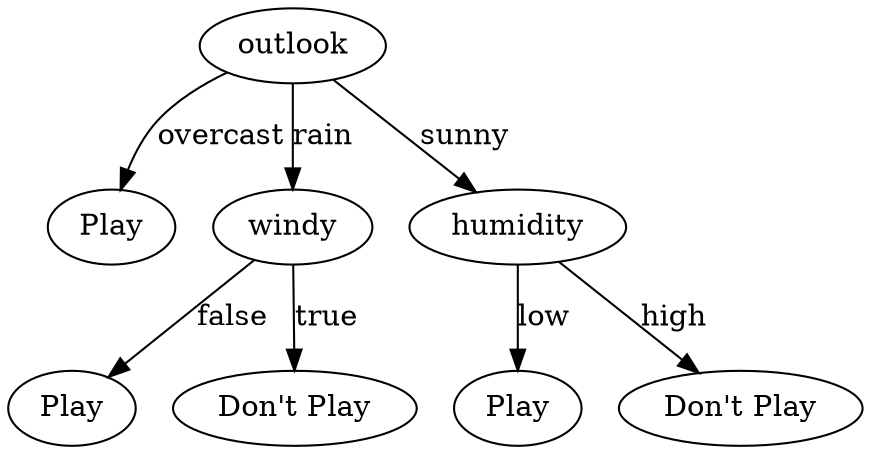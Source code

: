 // C4.5 Tree
digraph {
	node_0 [label=outlook]
	node_1 [label=Play]
	node_0 -> node_1 [label=overcast]
	node_2 [label=windy]
	node_0 -> node_2 [label=rain]
	node_3 [label=Play]
	node_2 -> node_3 [label=false]
	node_4 [label="Don't Play"]
	node_2 -> node_4 [label=true]
	node_5 [label=humidity]
	node_0 -> node_5 [label=sunny]
	node_6 [label=Play]
	node_5 -> node_6 [label=low]
	node_7 [label="Don't Play"]
	node_5 -> node_7 [label=high]
}
